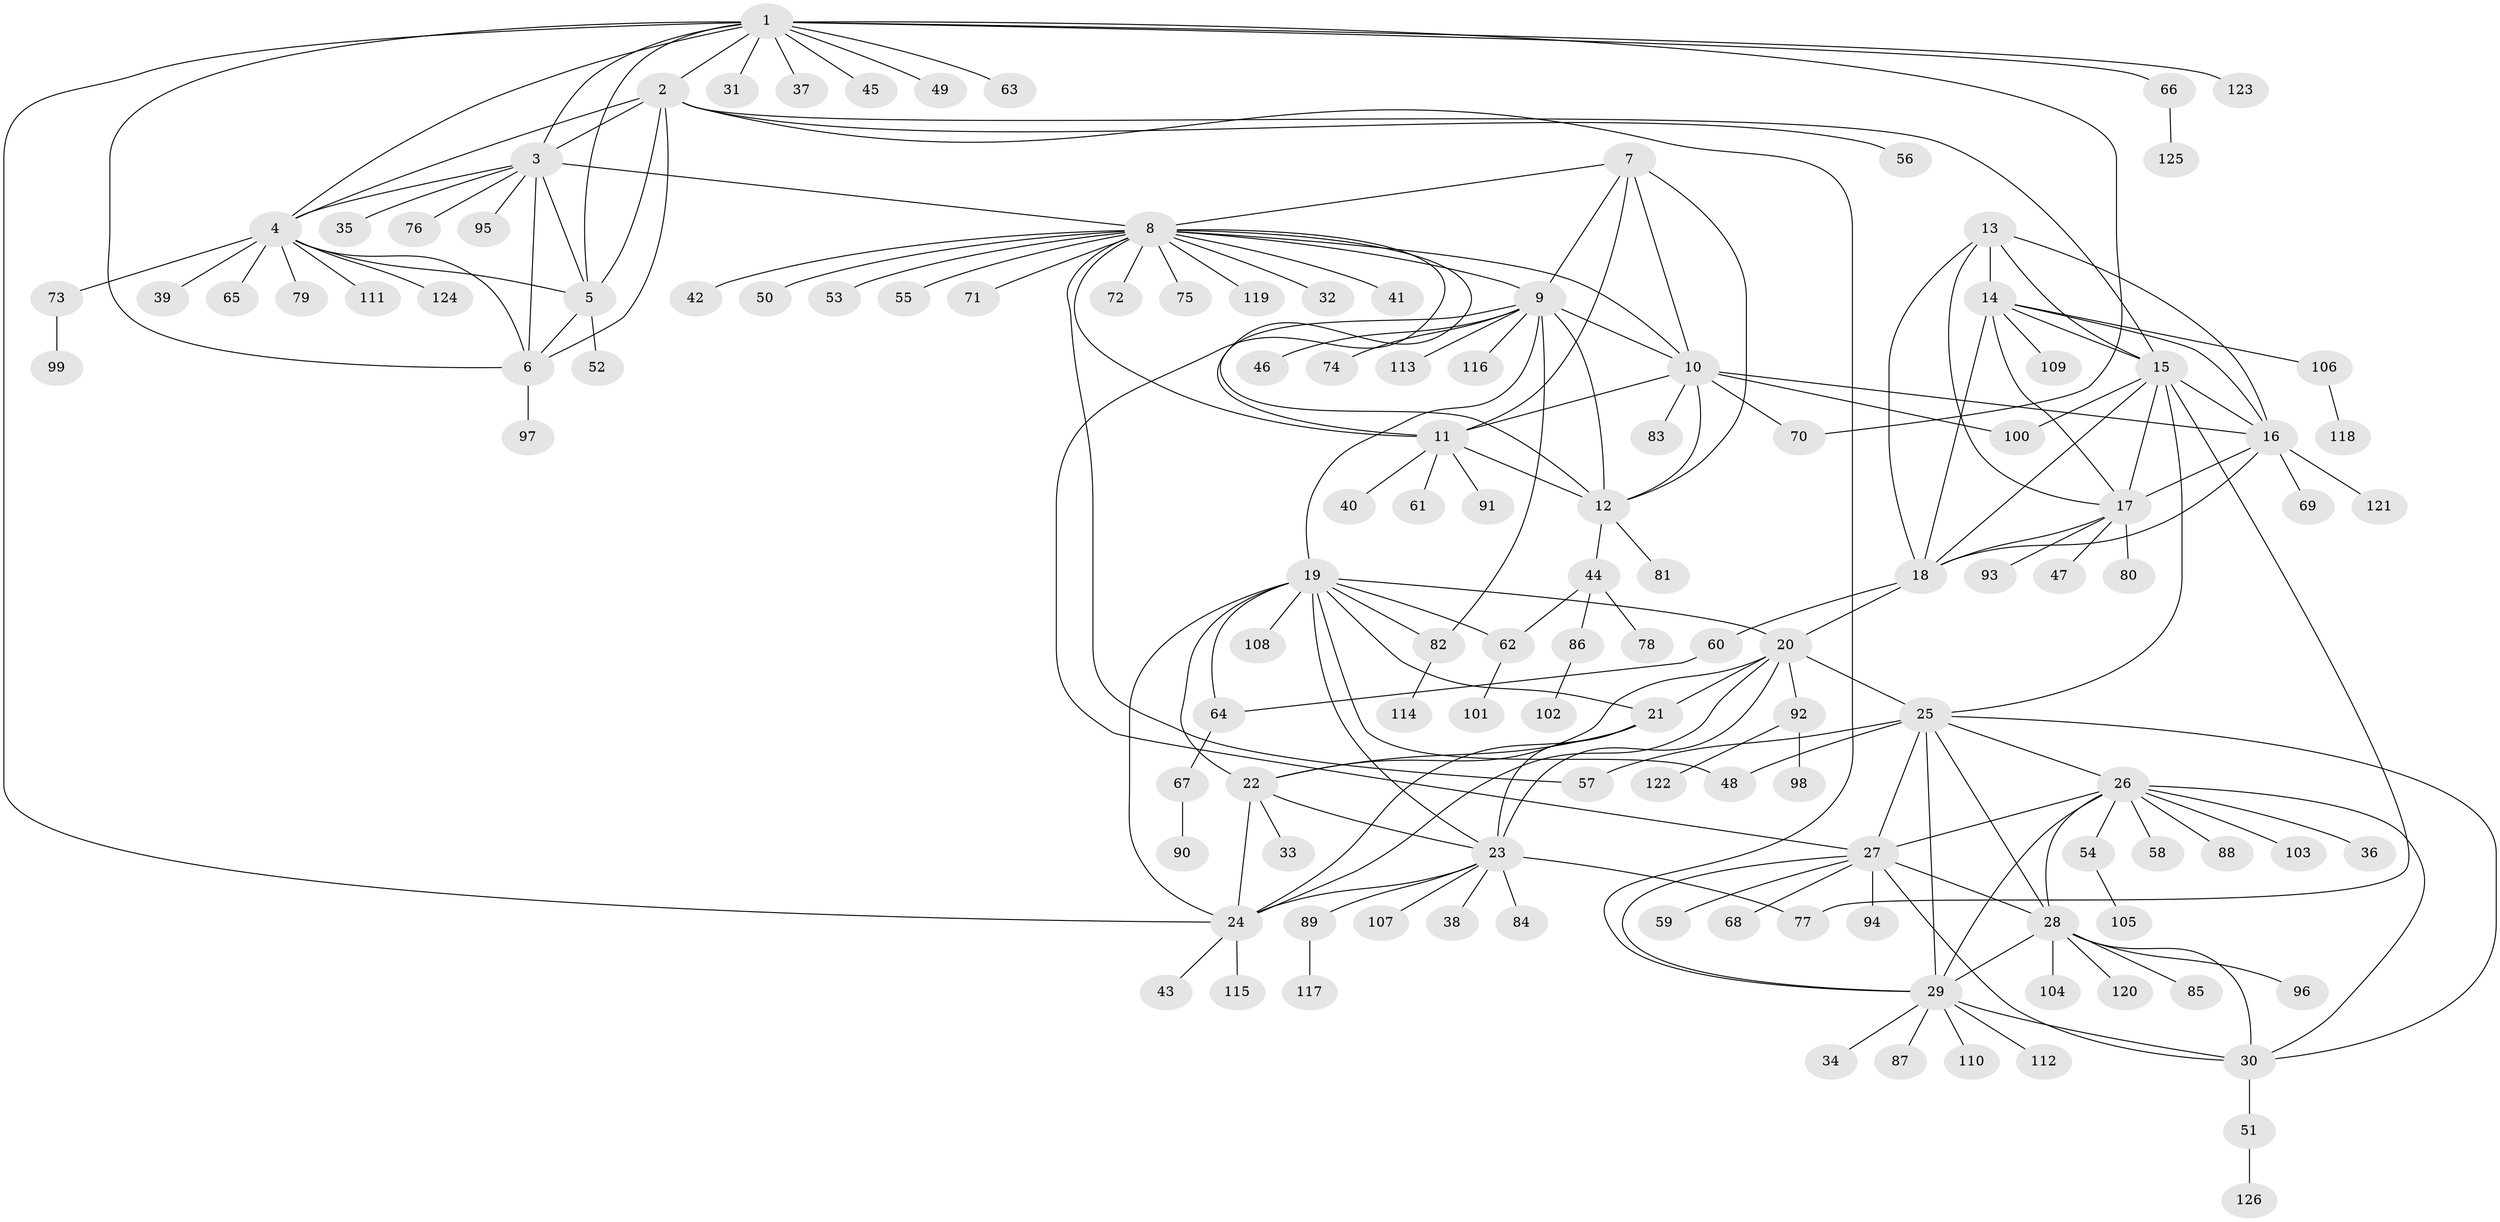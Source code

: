 // coarse degree distribution, {3: 0.015873015873015872, 4: 0.031746031746031744, 10: 0.015873015873015872, 2: 0.047619047619047616, 6: 0.015873015873015872, 1: 0.7936507936507936, 14: 0.015873015873015872, 15: 0.015873015873015872, 11: 0.015873015873015872, 8: 0.015873015873015872, 13: 0.015873015873015872}
// Generated by graph-tools (version 1.1) at 2025/02/03/05/25 17:02:43]
// undirected, 126 vertices, 189 edges
graph export_dot {
graph [start="1"]
  node [color=gray90,style=filled];
  1;
  2;
  3;
  4;
  5;
  6;
  7;
  8;
  9;
  10;
  11;
  12;
  13;
  14;
  15;
  16;
  17;
  18;
  19;
  20;
  21;
  22;
  23;
  24;
  25;
  26;
  27;
  28;
  29;
  30;
  31;
  32;
  33;
  34;
  35;
  36;
  37;
  38;
  39;
  40;
  41;
  42;
  43;
  44;
  45;
  46;
  47;
  48;
  49;
  50;
  51;
  52;
  53;
  54;
  55;
  56;
  57;
  58;
  59;
  60;
  61;
  62;
  63;
  64;
  65;
  66;
  67;
  68;
  69;
  70;
  71;
  72;
  73;
  74;
  75;
  76;
  77;
  78;
  79;
  80;
  81;
  82;
  83;
  84;
  85;
  86;
  87;
  88;
  89;
  90;
  91;
  92;
  93;
  94;
  95;
  96;
  97;
  98;
  99;
  100;
  101;
  102;
  103;
  104;
  105;
  106;
  107;
  108;
  109;
  110;
  111;
  112;
  113;
  114;
  115;
  116;
  117;
  118;
  119;
  120;
  121;
  122;
  123;
  124;
  125;
  126;
  1 -- 2;
  1 -- 3;
  1 -- 4;
  1 -- 5;
  1 -- 6;
  1 -- 24;
  1 -- 31;
  1 -- 37;
  1 -- 45;
  1 -- 49;
  1 -- 63;
  1 -- 66;
  1 -- 70;
  1 -- 123;
  2 -- 3;
  2 -- 4;
  2 -- 5;
  2 -- 6;
  2 -- 15;
  2 -- 29;
  2 -- 56;
  3 -- 4;
  3 -- 5;
  3 -- 6;
  3 -- 8;
  3 -- 35;
  3 -- 76;
  3 -- 95;
  4 -- 5;
  4 -- 6;
  4 -- 39;
  4 -- 65;
  4 -- 73;
  4 -- 79;
  4 -- 111;
  4 -- 124;
  5 -- 6;
  5 -- 52;
  6 -- 97;
  7 -- 8;
  7 -- 9;
  7 -- 10;
  7 -- 11;
  7 -- 12;
  8 -- 9;
  8 -- 10;
  8 -- 11;
  8 -- 12;
  8 -- 27;
  8 -- 32;
  8 -- 41;
  8 -- 42;
  8 -- 50;
  8 -- 53;
  8 -- 55;
  8 -- 57;
  8 -- 71;
  8 -- 72;
  8 -- 75;
  8 -- 119;
  9 -- 10;
  9 -- 11;
  9 -- 12;
  9 -- 19;
  9 -- 46;
  9 -- 74;
  9 -- 82;
  9 -- 113;
  9 -- 116;
  10 -- 11;
  10 -- 12;
  10 -- 16;
  10 -- 70;
  10 -- 83;
  10 -- 100;
  11 -- 12;
  11 -- 40;
  11 -- 61;
  11 -- 91;
  12 -- 44;
  12 -- 81;
  13 -- 14;
  13 -- 15;
  13 -- 16;
  13 -- 17;
  13 -- 18;
  14 -- 15;
  14 -- 16;
  14 -- 17;
  14 -- 18;
  14 -- 106;
  14 -- 109;
  15 -- 16;
  15 -- 17;
  15 -- 18;
  15 -- 25;
  15 -- 77;
  15 -- 100;
  16 -- 17;
  16 -- 18;
  16 -- 69;
  16 -- 121;
  17 -- 18;
  17 -- 47;
  17 -- 80;
  17 -- 93;
  18 -- 20;
  18 -- 60;
  19 -- 20;
  19 -- 21;
  19 -- 22;
  19 -- 23;
  19 -- 24;
  19 -- 48;
  19 -- 62;
  19 -- 64;
  19 -- 82;
  19 -- 108;
  20 -- 21;
  20 -- 22;
  20 -- 23;
  20 -- 24;
  20 -- 25;
  20 -- 92;
  21 -- 22;
  21 -- 23;
  21 -- 24;
  22 -- 23;
  22 -- 24;
  22 -- 33;
  23 -- 24;
  23 -- 38;
  23 -- 77;
  23 -- 84;
  23 -- 89;
  23 -- 107;
  24 -- 43;
  24 -- 115;
  25 -- 26;
  25 -- 27;
  25 -- 28;
  25 -- 29;
  25 -- 30;
  25 -- 48;
  25 -- 57;
  26 -- 27;
  26 -- 28;
  26 -- 29;
  26 -- 30;
  26 -- 36;
  26 -- 54;
  26 -- 58;
  26 -- 88;
  26 -- 103;
  27 -- 28;
  27 -- 29;
  27 -- 30;
  27 -- 59;
  27 -- 68;
  27 -- 94;
  28 -- 29;
  28 -- 30;
  28 -- 85;
  28 -- 96;
  28 -- 104;
  28 -- 120;
  29 -- 30;
  29 -- 34;
  29 -- 87;
  29 -- 110;
  29 -- 112;
  30 -- 51;
  44 -- 62;
  44 -- 78;
  44 -- 86;
  51 -- 126;
  54 -- 105;
  60 -- 64;
  62 -- 101;
  64 -- 67;
  66 -- 125;
  67 -- 90;
  73 -- 99;
  82 -- 114;
  86 -- 102;
  89 -- 117;
  92 -- 98;
  92 -- 122;
  106 -- 118;
}
